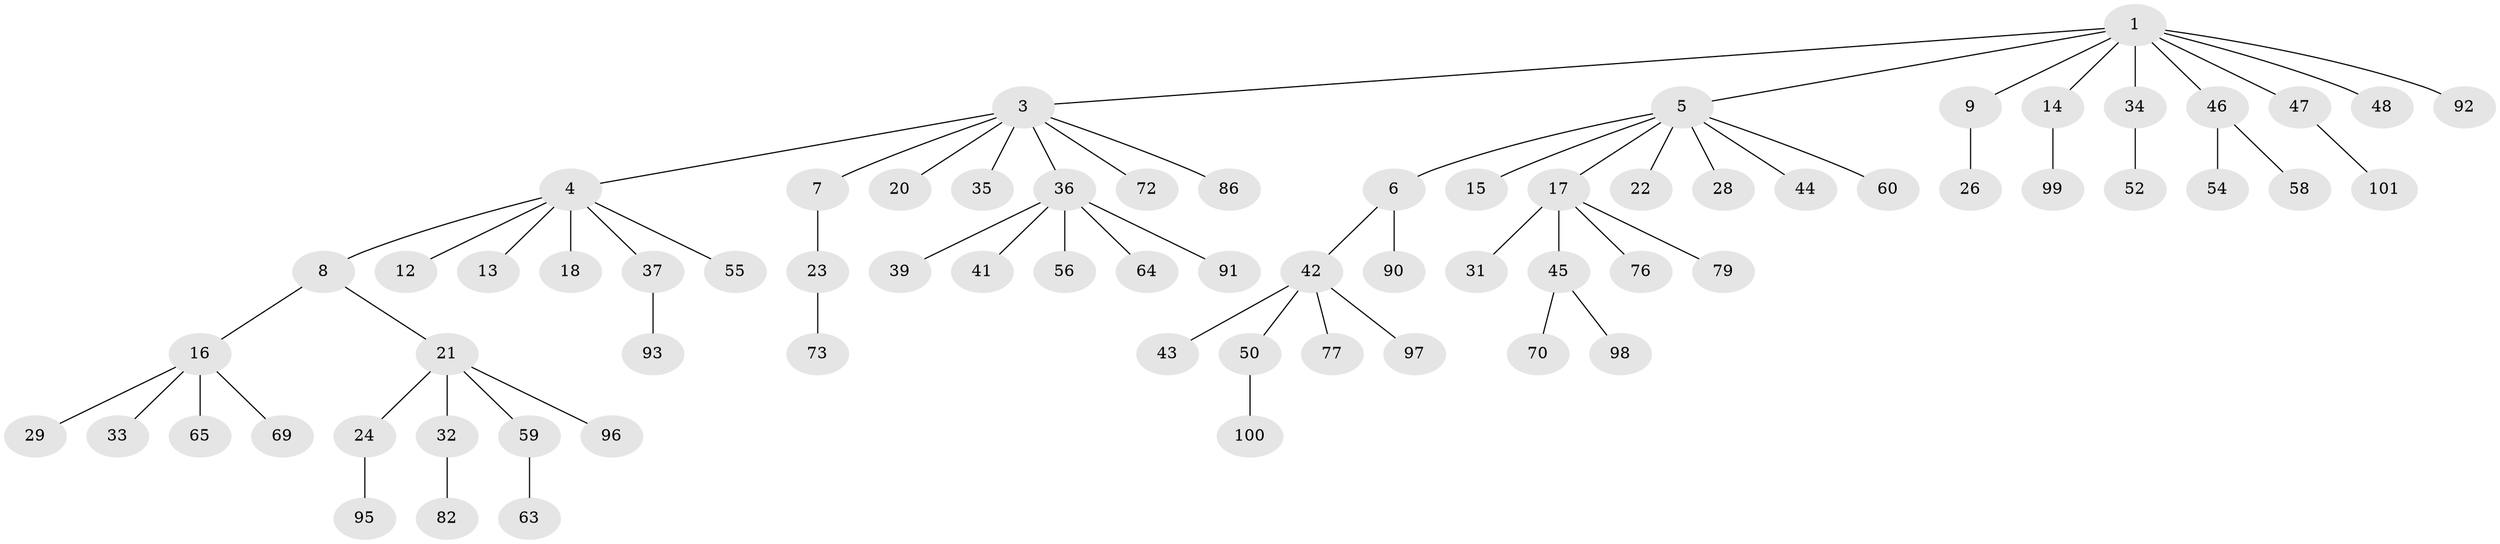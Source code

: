 // Generated by graph-tools (version 1.1) at 2025/24/03/03/25 07:24:08]
// undirected, 70 vertices, 69 edges
graph export_dot {
graph [start="1"]
  node [color=gray90,style=filled];
  1 [super="+2"];
  3 [super="+11"];
  4 [super="+10"];
  5 [super="+19"];
  6 [super="+25"];
  7 [super="+88"];
  8;
  9 [super="+30"];
  12;
  13;
  14;
  15;
  16 [super="+27"];
  17 [super="+62"];
  18;
  20 [super="+71"];
  21 [super="+53"];
  22;
  23;
  24;
  26;
  28 [super="+57"];
  29 [super="+51"];
  31;
  32 [super="+66"];
  33 [super="+80"];
  34 [super="+40"];
  35;
  36 [super="+38"];
  37 [super="+94"];
  39 [super="+84"];
  41 [super="+75"];
  42 [super="+61"];
  43 [super="+67"];
  44;
  45 [super="+49"];
  46 [super="+68"];
  47 [super="+83"];
  48 [super="+78"];
  50 [super="+87"];
  52;
  54;
  55;
  56;
  58;
  59;
  60;
  63;
  64;
  65;
  69;
  70 [super="+85"];
  72;
  73 [super="+74"];
  76;
  77 [super="+89"];
  79 [super="+81"];
  82;
  86;
  90;
  91;
  92;
  93;
  95;
  96;
  97;
  98;
  99;
  100;
  101;
  1 -- 3;
  1 -- 14;
  1 -- 34;
  1 -- 47;
  1 -- 48;
  1 -- 92;
  1 -- 46;
  1 -- 5;
  1 -- 9;
  3 -- 4;
  3 -- 7;
  3 -- 20;
  3 -- 35;
  3 -- 72;
  3 -- 86;
  3 -- 36;
  4 -- 8;
  4 -- 12;
  4 -- 13;
  4 -- 55;
  4 -- 18;
  4 -- 37;
  5 -- 6;
  5 -- 15;
  5 -- 17;
  5 -- 22;
  5 -- 28;
  5 -- 60;
  5 -- 44;
  6 -- 42;
  6 -- 90;
  7 -- 23;
  8 -- 16;
  8 -- 21;
  9 -- 26;
  14 -- 99;
  16 -- 65;
  16 -- 69;
  16 -- 33;
  16 -- 29;
  17 -- 31;
  17 -- 45;
  17 -- 76;
  17 -- 79;
  21 -- 24;
  21 -- 32;
  21 -- 59;
  21 -- 96;
  23 -- 73;
  24 -- 95;
  32 -- 82;
  34 -- 52;
  36 -- 39;
  36 -- 56;
  36 -- 91;
  36 -- 64;
  36 -- 41;
  37 -- 93;
  42 -- 43;
  42 -- 50;
  42 -- 97;
  42 -- 77;
  45 -- 98;
  45 -- 70;
  46 -- 54;
  46 -- 58;
  47 -- 101;
  50 -- 100;
  59 -- 63;
}
